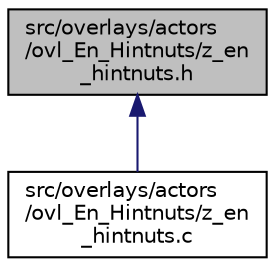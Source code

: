 digraph "src/overlays/actors/ovl_En_Hintnuts/z_en_hintnuts.h"
{
 // LATEX_PDF_SIZE
  edge [fontname="Helvetica",fontsize="10",labelfontname="Helvetica",labelfontsize="10"];
  node [fontname="Helvetica",fontsize="10",shape=record];
  Node1 [label="src/overlays/actors\l/ovl_En_Hintnuts/z_en\l_hintnuts.h",height=0.2,width=0.4,color="black", fillcolor="grey75", style="filled", fontcolor="black",tooltip=" "];
  Node1 -> Node2 [dir="back",color="midnightblue",fontsize="10",style="solid",fontname="Helvetica"];
  Node2 [label="src/overlays/actors\l/ovl_En_Hintnuts/z_en\l_hintnuts.c",height=0.2,width=0.4,color="black", fillcolor="white", style="filled",URL="$d1/d38/z__en__hintnuts_8c.html",tooltip=" "];
}
